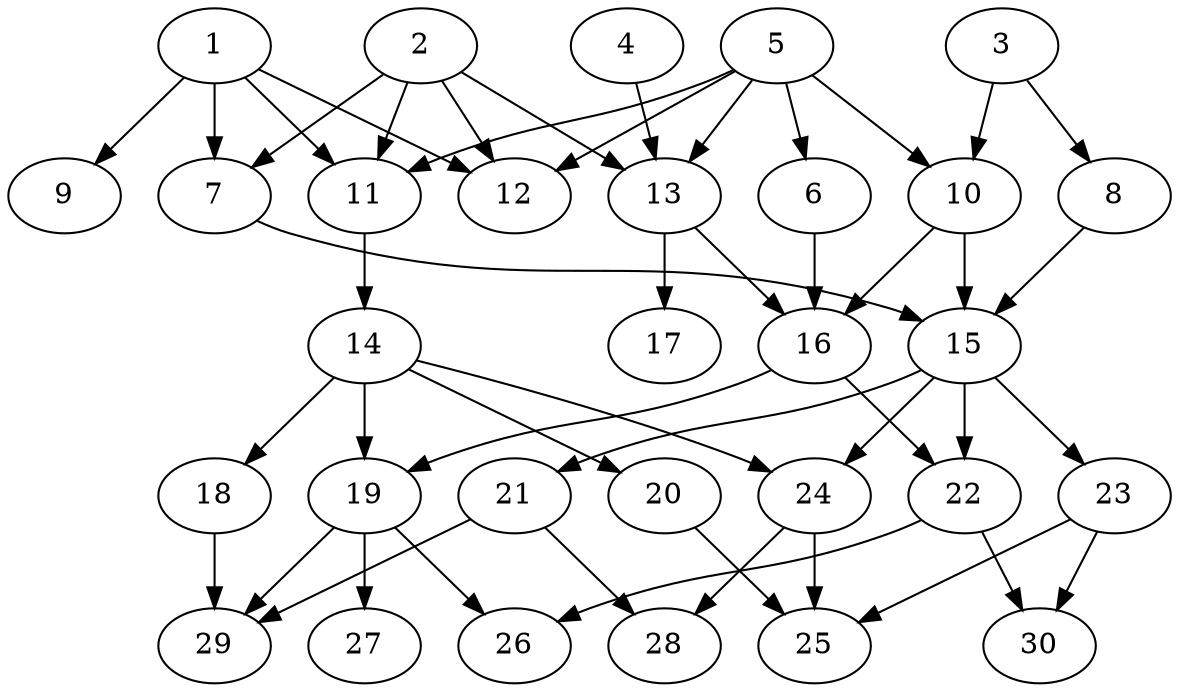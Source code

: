 // DAG automatically generated by daggen at Tue Aug  6 16:27:24 2019
// ./daggen --dot -n 30 --ccr 0.5 --fat 0.6 --regular 0.5 --density 0.5 --mindata 5242880 --maxdata 52428800 
digraph G {
  1 [size="72341504", alpha="0.17", expect_size="36170752"] 
  1 -> 7 [size ="36170752"]
  1 -> 9 [size ="36170752"]
  1 -> 11 [size ="36170752"]
  1 -> 12 [size ="36170752"]
  2 [size="14372864", alpha="0.09", expect_size="7186432"] 
  2 -> 7 [size ="7186432"]
  2 -> 11 [size ="7186432"]
  2 -> 12 [size ="7186432"]
  2 -> 13 [size ="7186432"]
  3 [size="72415232", alpha="0.17", expect_size="36207616"] 
  3 -> 8 [size ="36207616"]
  3 -> 10 [size ="36207616"]
  4 [size="14245888", alpha="0.20", expect_size="7122944"] 
  4 -> 13 [size ="7122944"]
  5 [size="43048960", alpha="0.19", expect_size="21524480"] 
  5 -> 6 [size ="21524480"]
  5 -> 10 [size ="21524480"]
  5 -> 11 [size ="21524480"]
  5 -> 12 [size ="21524480"]
  5 -> 13 [size ="21524480"]
  6 [size="96251904", alpha="0.04", expect_size="48125952"] 
  6 -> 16 [size ="48125952"]
  7 [size="95039488", alpha="0.04", expect_size="47519744"] 
  7 -> 15 [size ="47519744"]
  8 [size="37275648", alpha="0.05", expect_size="18637824"] 
  8 -> 15 [size ="18637824"]
  9 [size="51599360", alpha="0.11", expect_size="25799680"] 
  10 [size="20090880", alpha="0.03", expect_size="10045440"] 
  10 -> 15 [size ="10045440"]
  10 -> 16 [size ="10045440"]
  11 [size="83009536", alpha="0.18", expect_size="41504768"] 
  11 -> 14 [size ="41504768"]
  12 [size="68227072", alpha="0.15", expect_size="34113536"] 
  13 [size="16246784", alpha="0.10", expect_size="8123392"] 
  13 -> 16 [size ="8123392"]
  13 -> 17 [size ="8123392"]
  14 [size="97984512", alpha="0.12", expect_size="48992256"] 
  14 -> 18 [size ="48992256"]
  14 -> 19 [size ="48992256"]
  14 -> 20 [size ="48992256"]
  14 -> 24 [size ="48992256"]
  15 [size="97540096", alpha="0.02", expect_size="48770048"] 
  15 -> 21 [size ="48770048"]
  15 -> 22 [size ="48770048"]
  15 -> 23 [size ="48770048"]
  15 -> 24 [size ="48770048"]
  16 [size="91875328", alpha="0.01", expect_size="45937664"] 
  16 -> 19 [size ="45937664"]
  16 -> 22 [size ="45937664"]
  17 [size="14757888", alpha="0.03", expect_size="7378944"] 
  18 [size="32178176", alpha="0.13", expect_size="16089088"] 
  18 -> 29 [size ="16089088"]
  19 [size="57716736", alpha="0.19", expect_size="28858368"] 
  19 -> 26 [size ="28858368"]
  19 -> 27 [size ="28858368"]
  19 -> 29 [size ="28858368"]
  20 [size="15476736", alpha="0.09", expect_size="7738368"] 
  20 -> 25 [size ="7738368"]
  21 [size="30375936", alpha="0.11", expect_size="15187968"] 
  21 -> 28 [size ="15187968"]
  21 -> 29 [size ="15187968"]
  22 [size="23267328", alpha="0.15", expect_size="11633664"] 
  22 -> 26 [size ="11633664"]
  22 -> 30 [size ="11633664"]
  23 [size="96311296", alpha="0.11", expect_size="48155648"] 
  23 -> 25 [size ="48155648"]
  23 -> 30 [size ="48155648"]
  24 [size="48605184", alpha="0.09", expect_size="24302592"] 
  24 -> 25 [size ="24302592"]
  24 -> 28 [size ="24302592"]
  25 [size="11200512", alpha="0.13", expect_size="5600256"] 
  26 [size="18958336", alpha="0.16", expect_size="9479168"] 
  27 [size="24516608", alpha="0.16", expect_size="12258304"] 
  28 [size="39071744", alpha="0.02", expect_size="19535872"] 
  29 [size="101365760", alpha="0.17", expect_size="50682880"] 
  30 [size="97267712", alpha="0.14", expect_size="48633856"] 
}

